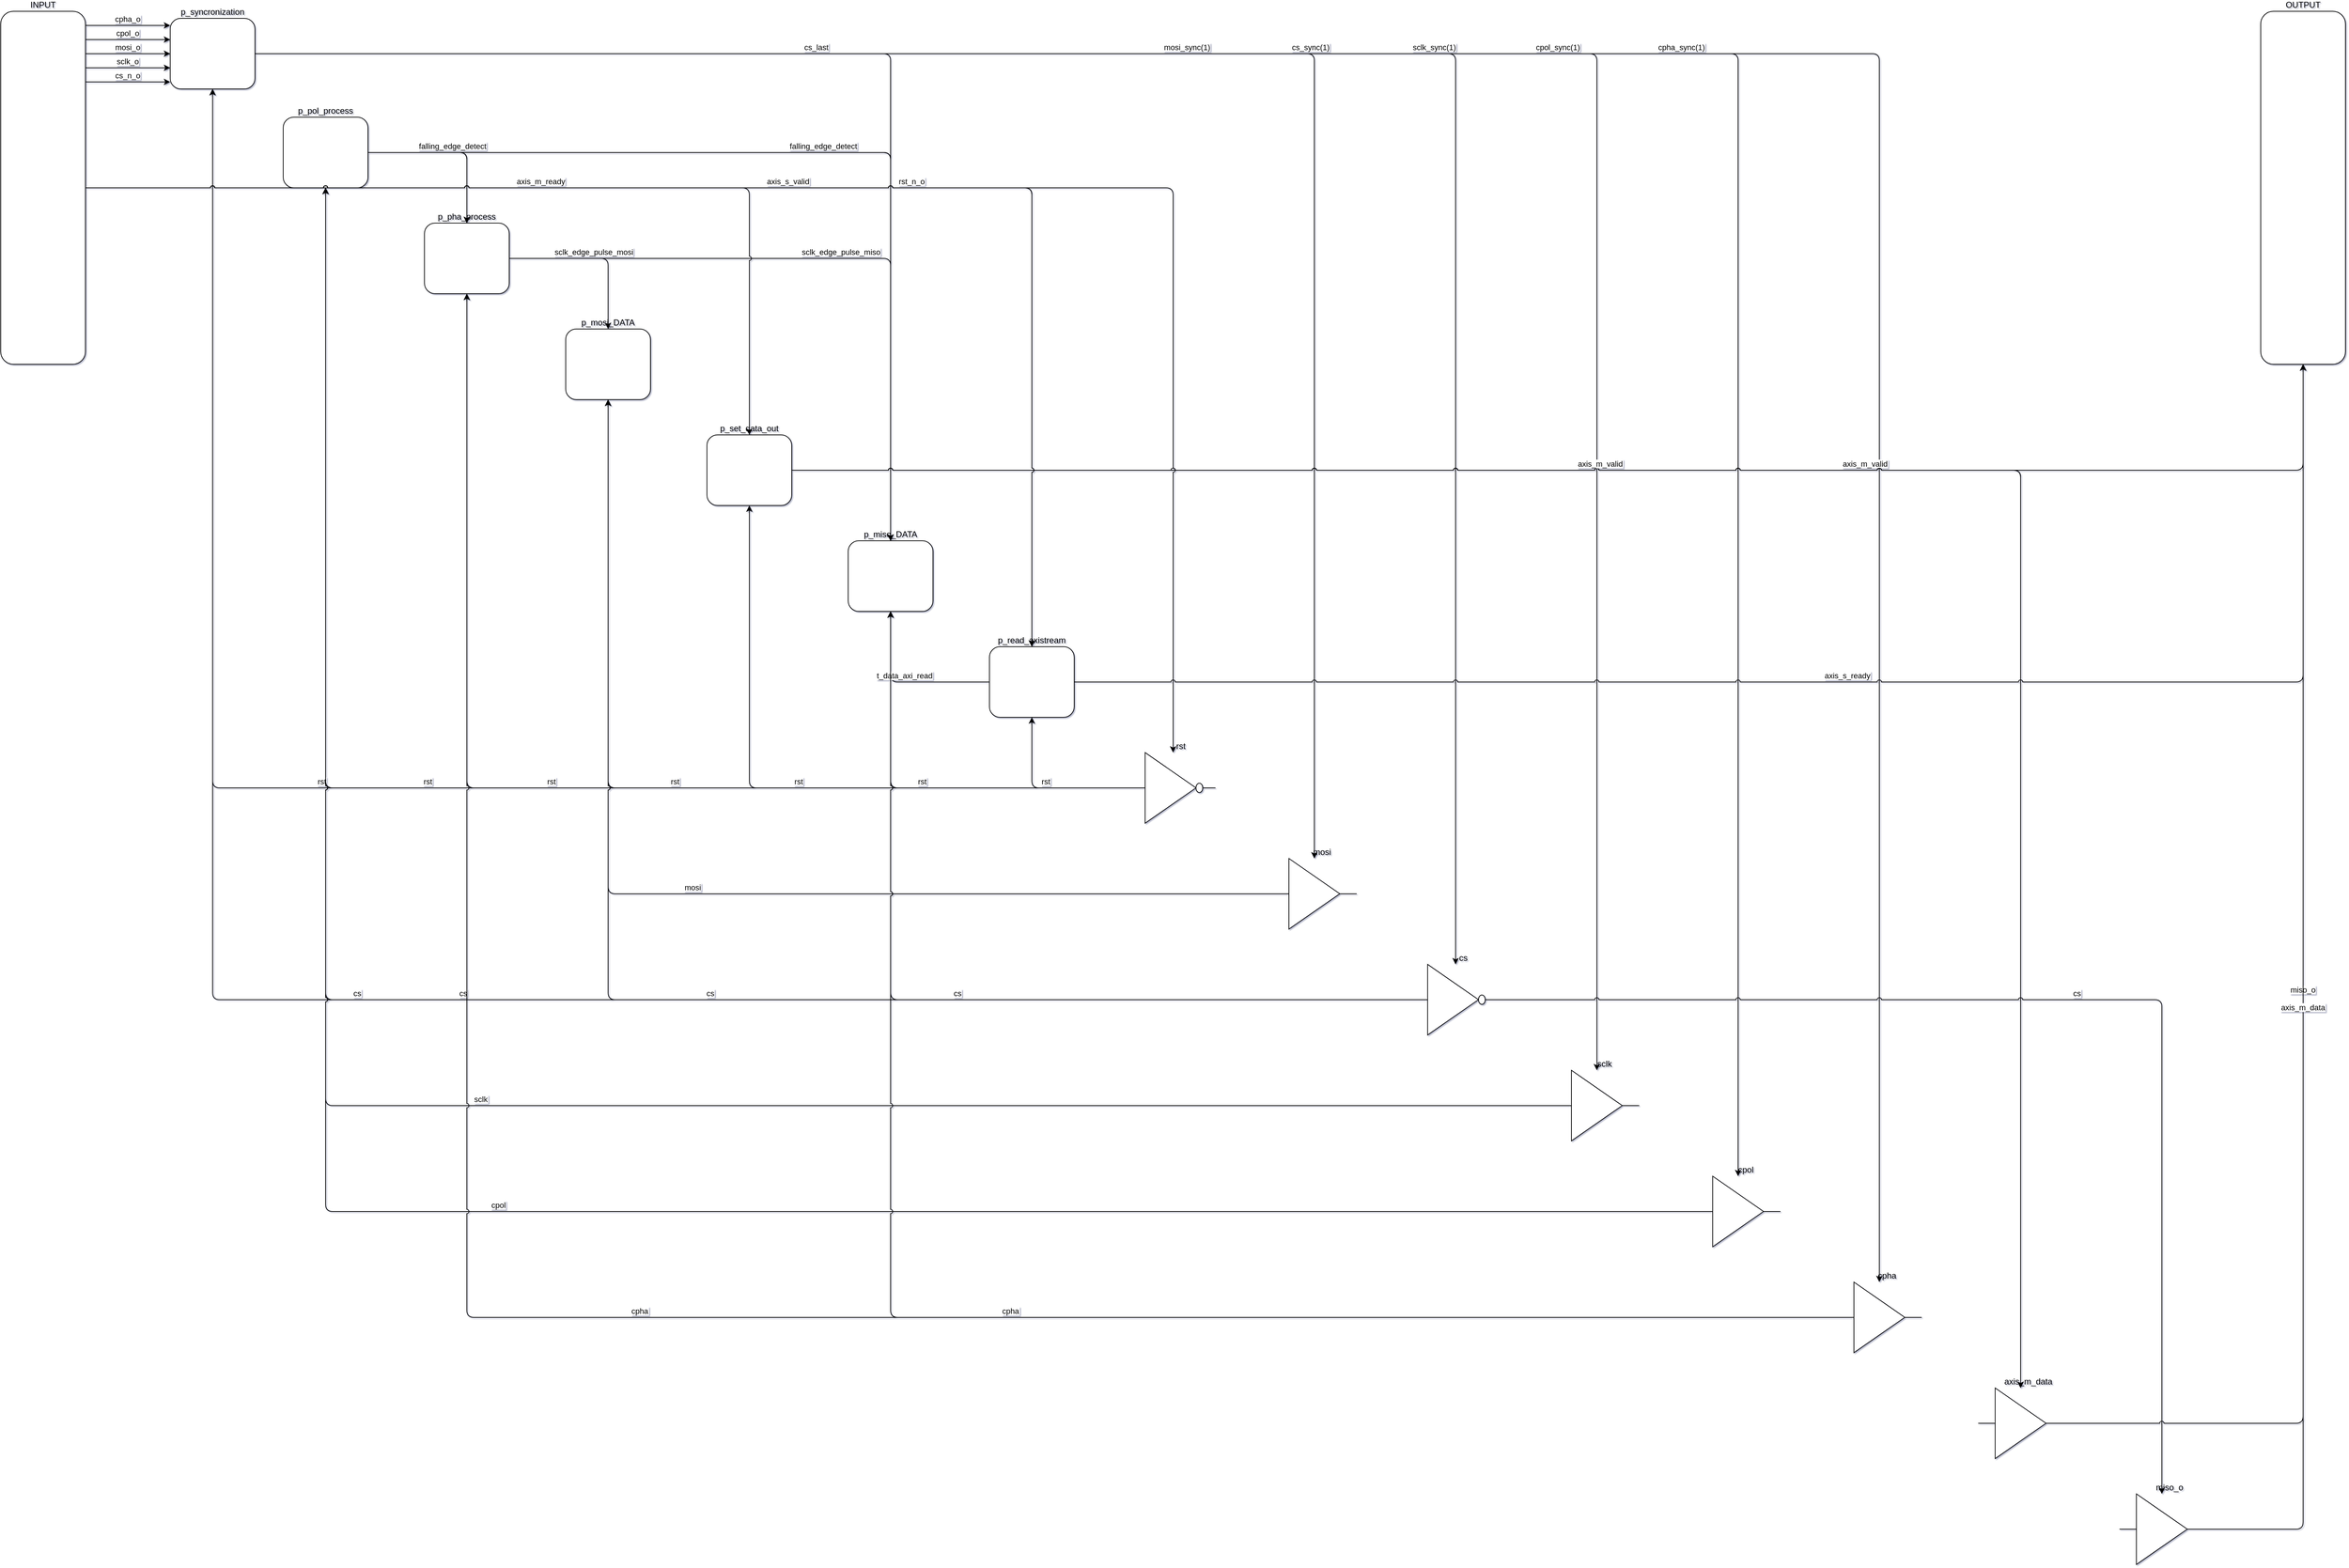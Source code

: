<mxfile compressed="false" version="15.4.0" type="device">
  <diagram id="spi_slave" name="spi_slave">
    <mxGraphModel dx="573" dy="1497" grid="1" gridSize="10" guides="1" tooltips="1" connect="1" arrows="1" fold="1" page="1" pageScale="1" pageWidth="827" pageHeight="1169" math="0" shadow="1">
      <root>
        <mxCell id="0" />
        <mxCell id="1" parent="0" />
        <object label="INPUT" id="INPUT">
          <mxCell style="rounded=1;verticalLabelPosition=top;labelPosition=center;align=center;verticalAlign=bottom;" parent="1" vertex="1">
            <mxGeometry width="120" height="500" as="geometry" />
          </mxCell>
        </object>
        <object label="p_syncronization" id="p_syncronization">
          <mxCell style="rounded=1;verticalLabelPosition=top;labelPosition=center;align=center;verticalAlign=bottom;" parent="1" vertex="1">
            <mxGeometry x="240" y="10" width="120" height="100" as="geometry" />
          </mxCell>
        </object>
        <object label="p_pol_process" id="p_pol_process">
          <mxCell style="rounded=1;verticalLabelPosition=top;labelPosition=center;align=center;verticalAlign=bottom;" parent="1" vertex="1">
            <mxGeometry x="400" y="150" width="120" height="100" as="geometry" />
          </mxCell>
        </object>
        <object label="p_pha_process" id="p_pha_process">
          <mxCell style="rounded=1;verticalLabelPosition=top;labelPosition=center;align=center;verticalAlign=bottom;" parent="1" vertex="1">
            <mxGeometry x="600" y="300" width="120" height="100" as="geometry" />
          </mxCell>
        </object>
        <object label="p_mosi_DATA" id="p_mosi_DATA">
          <mxCell style="rounded=1;verticalLabelPosition=top;labelPosition=center;align=center;verticalAlign=bottom;" parent="1" vertex="1">
            <mxGeometry x="800" y="450" width="120" height="100" as="geometry" />
          </mxCell>
        </object>
        <object label="p_set_data_out" id="p_set_data_out">
          <mxCell style="rounded=1;verticalLabelPosition=top;labelPosition=center;align=center;verticalAlign=bottom;" parent="1" vertex="1">
            <mxGeometry x="1000" y="600" width="120" height="100" as="geometry" />
          </mxCell>
        </object>
        <object label="p_miso_DATA" id="p_miso_DATA">
          <mxCell style="rounded=1;verticalLabelPosition=top;labelPosition=center;align=center;verticalAlign=bottom;" parent="1" vertex="1">
            <mxGeometry x="1200" y="750" width="120" height="100" as="geometry" />
          </mxCell>
        </object>
        <object label="p_read_axistream" id="p_read_axistream">
          <mxCell style="rounded=1;verticalLabelPosition=top;labelPosition=center;align=center;verticalAlign=bottom;" parent="1" vertex="1">
            <mxGeometry x="1400" y="900" width="120" height="100" as="geometry" />
          </mxCell>
        </object>
        <object label="rst" id="rst">
          <mxCell style="shape=mxgraph.electrical.logic_gates.inverter_2;align=center;spacingLeft=22;verticalLabelPosition=top;labelPosition=center;verticalAlign=bottom;" parent="1" vertex="1">
            <mxGeometry x="1600" y="1050" width="120" height="100" as="geometry" />
          </mxCell>
        </object>
        <object label="mosi" id="mosi">
          <mxCell style="shape=mxgraph.electrical.logic_gates.buffer2;align=center;spacingLeft=22;verticalLabelPosition=top;labelPosition=center;verticalAlign=bottom;" parent="1" vertex="1">
            <mxGeometry x="1800" y="1200" width="120" height="100" as="geometry" />
          </mxCell>
        </object>
        <object label="cs" id="cs">
          <mxCell style="shape=mxgraph.electrical.logic_gates.inverter_2;align=center;spacingLeft=22;verticalLabelPosition=top;labelPosition=center;verticalAlign=bottom;" parent="1" vertex="1">
            <mxGeometry x="2000" y="1350" width="120" height="100" as="geometry" />
          </mxCell>
        </object>
        <object label="sclk" id="sclk">
          <mxCell style="shape=mxgraph.electrical.logic_gates.buffer2;align=center;spacingLeft=22;verticalLabelPosition=top;labelPosition=center;verticalAlign=bottom;" parent="1" vertex="1">
            <mxGeometry x="2200" y="1500" width="120" height="100" as="geometry" />
          </mxCell>
        </object>
        <object label="cpol" id="cpol">
          <mxCell style="shape=mxgraph.electrical.logic_gates.buffer2;align=center;spacingLeft=22;verticalLabelPosition=top;labelPosition=center;verticalAlign=bottom;" parent="1" vertex="1">
            <mxGeometry x="2400" y="1650" width="120" height="100" as="geometry" />
          </mxCell>
        </object>
        <object label="cpha" id="cpha">
          <mxCell style="shape=mxgraph.electrical.logic_gates.buffer2;align=center;spacingLeft=22;verticalLabelPosition=top;labelPosition=center;verticalAlign=bottom;" parent="1" vertex="1">
            <mxGeometry x="2600" y="1800" width="120" height="100" as="geometry" />
          </mxCell>
        </object>
        <object label="axis_m_data" id="axis_m_data">
          <mxCell style="shape=mxgraph.electrical.logic_gates.buffer2;align=center;spacingLeft=22;verticalLabelPosition=top;labelPosition=center;verticalAlign=bottom;" parent="1" vertex="1">
            <mxGeometry x="2800" y="1950" width="120" height="100" as="geometry" />
          </mxCell>
        </object>
        <object label="miso_o" id="miso_o">
          <mxCell style="shape=mxgraph.electrical.logic_gates.buffer2;align=center;spacingLeft=22;verticalLabelPosition=top;labelPosition=center;verticalAlign=bottom;" parent="1" vertex="1">
            <mxGeometry x="3000" y="2100" width="120" height="100" as="geometry" />
          </mxCell>
        </object>
        <object label="OUTPUT" id="OUTPUT">
          <mxCell style="rounded=1;verticalLabelPosition=top;labelPosition=center;align=center;verticalAlign=bottom;" parent="1" vertex="1">
            <mxGeometry x="3200" width="120" height="500" as="geometry" />
          </mxCell>
        </object>
        <object label="cs" id="d1316163a245df5332755e217ce2bb54">
          <mxCell style="endArrow=classic;endFill=1;edgeStyle=orthogonalEdgeStyle;jumpStyle=arc;labelPosition=center;verticalLabelPosition=top;align=center;verticalAlign=bottom;" parent="1" source="cs" target="p_syncronization" edge="1">
            <mxGeometry relative="1" as="geometry" />
          </mxCell>
        </object>
        <object label="rst" id="a460d91dcd9eb0b6e6a8783e4cd0fe8c">
          <mxCell style="endArrow=classic;endFill=1;edgeStyle=orthogonalEdgeStyle;jumpStyle=arc;labelPosition=center;verticalLabelPosition=top;align=center;verticalAlign=bottom;" parent="1" source="rst" target="p_syncronization" edge="1">
            <mxGeometry relative="1" as="geometry" />
          </mxCell>
        </object>
        <object label="sclk" id="4a57313a239d8653129891e41aa081ec">
          <mxCell style="endArrow=classic;endFill=1;edgeStyle=orthogonalEdgeStyle;jumpStyle=arc;labelPosition=center;verticalLabelPosition=top;align=center;verticalAlign=bottom;" parent="1" source="sclk" target="p_pol_process" edge="1">
            <mxGeometry relative="1" as="geometry" />
          </mxCell>
        </object>
        <object label="rst" id="306bf4f454e1ee6661465b87e71a96e7">
          <mxCell style="endArrow=classic;endFill=1;edgeStyle=orthogonalEdgeStyle;jumpStyle=arc;labelPosition=center;verticalLabelPosition=top;align=center;verticalAlign=bottom;" parent="1" source="rst" target="p_pol_process" edge="1">
            <mxGeometry relative="1" as="geometry" />
          </mxCell>
        </object>
        <object label="cs" id="77860c09dd9e32e8774281c971c7711d">
          <mxCell style="endArrow=classic;endFill=1;edgeStyle=orthogonalEdgeStyle;jumpStyle=arc;labelPosition=center;verticalLabelPosition=top;align=center;verticalAlign=bottom;" parent="1" source="cs" target="p_pol_process" edge="1">
            <mxGeometry relative="1" as="geometry" />
          </mxCell>
        </object>
        <object label="cpol" id="7024e21d46368bd4ee7b2687eee32dbe">
          <mxCell style="endArrow=classic;endFill=1;edgeStyle=orthogonalEdgeStyle;jumpStyle=arc;labelPosition=center;verticalLabelPosition=top;align=center;verticalAlign=bottom;" parent="1" source="cpol" target="p_pol_process" edge="1">
            <mxGeometry relative="1" as="geometry" />
          </mxCell>
        </object>
        <object label="rst" id="6765d86b4b5b835927325f7a4dae492c">
          <mxCell style="endArrow=classic;endFill=1;edgeStyle=orthogonalEdgeStyle;jumpStyle=arc;labelPosition=center;verticalLabelPosition=top;align=center;verticalAlign=bottom;" parent="1" source="rst" target="p_pha_process" edge="1">
            <mxGeometry relative="1" as="geometry" />
          </mxCell>
        </object>
        <object label="cpha" id="e2339d37011729c47a8420d4500ec2e0">
          <mxCell style="endArrow=classic;endFill=1;edgeStyle=orthogonalEdgeStyle;jumpStyle=arc;labelPosition=center;verticalLabelPosition=top;align=center;verticalAlign=bottom;" parent="1" source="cpha" target="p_pha_process" edge="1">
            <mxGeometry relative="1" as="geometry" />
          </mxCell>
        </object>
        <object label="rising_edge_detect" id="cb77a611ee92128f03f542b3b87c0b95">
          <mxCell style="endArrow=classic;endFill=1;edgeStyle=orthogonalEdgeStyle;jumpStyle=arc;labelPosition=center;verticalLabelPosition=top;align=center;verticalAlign=bottom;" parent="1" source="p_pol_process" target="p_pha_process" edge="1">
            <mxGeometry relative="1" as="geometry" />
          </mxCell>
        </object>
        <object label="falling_edge_detect" id="bb749c76004439e5eddf920cd5f099ef">
          <mxCell style="endArrow=classic;endFill=1;edgeStyle=orthogonalEdgeStyle;jumpStyle=arc;labelPosition=center;verticalLabelPosition=top;align=center;verticalAlign=bottom;" parent="1" source="p_pol_process" target="p_pha_process" edge="1">
            <mxGeometry relative="1" as="geometry" />
          </mxCell>
        </object>
        <object label="mosi" id="21874558ec4410cb8b5a171dfb7619cf">
          <mxCell style="endArrow=classic;endFill=1;edgeStyle=orthogonalEdgeStyle;jumpStyle=arc;labelPosition=center;verticalLabelPosition=top;align=center;verticalAlign=bottom;" parent="1" source="mosi" target="p_mosi_DATA" edge="1">
            <mxGeometry relative="1" as="geometry" />
          </mxCell>
        </object>
        <object label="rst" id="b4a7daf7c3135a212e3c92763b272a85">
          <mxCell style="endArrow=classic;endFill=1;edgeStyle=orthogonalEdgeStyle;jumpStyle=arc;labelPosition=center;verticalLabelPosition=top;align=center;verticalAlign=bottom;" parent="1" source="rst" target="p_mosi_DATA" edge="1">
            <mxGeometry relative="1" as="geometry" />
          </mxCell>
        </object>
        <object label="cs" id="f80c6ad3a4bdeaf505d51b6a9dd04d9f">
          <mxCell style="endArrow=classic;endFill=1;edgeStyle=orthogonalEdgeStyle;jumpStyle=arc;labelPosition=center;verticalLabelPosition=top;align=center;verticalAlign=bottom;" parent="1" source="cs" target="p_mosi_DATA" edge="1">
            <mxGeometry relative="1" as="geometry" />
          </mxCell>
        </object>
        <object label="sclk_edge_pulse_mosi" id="ce5526dc0288ef4bc448b822dc9d2b8c">
          <mxCell style="endArrow=classic;endFill=1;edgeStyle=orthogonalEdgeStyle;jumpStyle=arc;labelPosition=center;verticalLabelPosition=top;align=center;verticalAlign=bottom;" parent="1" source="p_pha_process" target="p_mosi_DATA" edge="1">
            <mxGeometry relative="1" as="geometry" />
          </mxCell>
        </object>
        <object label="rst" id="6817dabe4b9c76f854449439e03634a9">
          <mxCell style="endArrow=classic;endFill=1;edgeStyle=orthogonalEdgeStyle;jumpStyle=arc;labelPosition=center;verticalLabelPosition=top;align=center;verticalAlign=bottom;" parent="1" source="rst" target="p_set_data_out" edge="1">
            <mxGeometry relative="1" as="geometry" />
          </mxCell>
        </object>
        <object label="t_data_axi_read" id="e408ba3f35d171e9e91b9e029e194aef">
          <mxCell style="endArrow=classic;endFill=1;edgeStyle=orthogonalEdgeStyle;jumpStyle=arc;labelPosition=center;verticalLabelPosition=top;align=center;verticalAlign=bottom;" parent="1" source="p_read_axistream" target="p_miso_DATA" edge="1">
            <mxGeometry relative="1" as="geometry" />
          </mxCell>
        </object>
        <object label="rst" id="5cee54b8f3e08427db1d8956dcf2f294">
          <mxCell style="endArrow=classic;endFill=1;edgeStyle=orthogonalEdgeStyle;jumpStyle=arc;labelPosition=center;verticalLabelPosition=top;align=center;verticalAlign=bottom;" parent="1" source="rst" target="p_miso_DATA" edge="1">
            <mxGeometry relative="1" as="geometry" />
          </mxCell>
        </object>
        <object label="cs" id="5605c6e47c93ca762a65f8d2841244c3">
          <mxCell style="endArrow=classic;endFill=1;edgeStyle=orthogonalEdgeStyle;jumpStyle=arc;labelPosition=center;verticalLabelPosition=top;align=center;verticalAlign=bottom;" parent="1" source="cs" target="p_miso_DATA" edge="1">
            <mxGeometry relative="1" as="geometry" />
          </mxCell>
        </object>
        <object label="cpha" id="71a887faefdfcc3562fef97e9305c86f">
          <mxCell style="endArrow=classic;endFill=1;edgeStyle=orthogonalEdgeStyle;jumpStyle=arc;labelPosition=center;verticalLabelPosition=top;align=center;verticalAlign=bottom;" parent="1" source="cpha" target="p_miso_DATA" edge="1">
            <mxGeometry relative="1" as="geometry" />
          </mxCell>
        </object>
        <object label="rising_edge_detect" id="8388429aab44ade1fab3de36d85d6d8a">
          <mxCell style="endArrow=classic;endFill=1;edgeStyle=orthogonalEdgeStyle;jumpStyle=arc;labelPosition=center;verticalLabelPosition=top;align=center;verticalAlign=bottom;" parent="1" source="p_pol_process" target="p_miso_DATA" edge="1">
            <mxGeometry relative="1" as="geometry" />
          </mxCell>
        </object>
        <object label="falling_edge_detect" id="e25705cbc6c878ef1fce15a1fb3eefd9">
          <mxCell style="endArrow=classic;endFill=1;edgeStyle=orthogonalEdgeStyle;jumpStyle=arc;labelPosition=center;verticalLabelPosition=top;align=center;verticalAlign=bottom;" parent="1" source="p_pol_process" target="p_miso_DATA" edge="1">
            <mxGeometry relative="1" as="geometry" />
          </mxCell>
        </object>
        <object label="cs_last" id="7605b8e5534e1dfc9849d281dfbe1dc9">
          <mxCell style="endArrow=classic;endFill=1;edgeStyle=orthogonalEdgeStyle;jumpStyle=arc;labelPosition=center;verticalLabelPosition=top;align=center;verticalAlign=bottom;" parent="1" source="p_syncronization" target="p_miso_DATA" edge="1">
            <mxGeometry relative="1" as="geometry" />
          </mxCell>
        </object>
        <object label="sclk_edge_pulse_miso" id="003f85db83cdf9531927a05ee530364b">
          <mxCell style="endArrow=classic;endFill=1;edgeStyle=orthogonalEdgeStyle;jumpStyle=arc;labelPosition=center;verticalLabelPosition=top;align=center;verticalAlign=bottom;" parent="1" source="p_pha_process" target="p_miso_DATA" edge="1">
            <mxGeometry relative="1" as="geometry" />
          </mxCell>
        </object>
        <object label="rst" id="4dfc5cb1cfa100fd1786f4b339d47942">
          <mxCell style="endArrow=classic;endFill=1;edgeStyle=orthogonalEdgeStyle;jumpStyle=arc;labelPosition=center;verticalLabelPosition=top;align=center;verticalAlign=bottom;" parent="1" source="rst" target="p_read_axistream" edge="1">
            <mxGeometry relative="1" as="geometry" />
          </mxCell>
        </object>
        <object label="mosi_sync(1)" id="fe2b1769b14f93b6abf37956bdf4f6e5">
          <mxCell style="endArrow=classic;endFill=1;edgeStyle=orthogonalEdgeStyle;jumpStyle=arc;labelPosition=center;verticalLabelPosition=top;align=center;verticalAlign=bottom;" parent="1" source="p_syncronization" target="mosi" edge="1">
            <mxGeometry relative="1" as="geometry" />
          </mxCell>
        </object>
        <object label="cs_sync(1)" id="61305aef1782bdf753fc4dbbee89dc22">
          <mxCell style="endArrow=classic;endFill=1;edgeStyle=orthogonalEdgeStyle;jumpStyle=arc;labelPosition=center;verticalLabelPosition=top;align=center;verticalAlign=bottom;" parent="1" source="p_syncronization" target="cs" edge="1">
            <mxGeometry relative="1" as="geometry" />
          </mxCell>
        </object>
        <object label="sclk_sync(1)" id="4a1570a09fb213ae478f243d6638bde6">
          <mxCell style="endArrow=classic;endFill=1;edgeStyle=orthogonalEdgeStyle;jumpStyle=arc;labelPosition=center;verticalLabelPosition=top;align=center;verticalAlign=bottom;" parent="1" source="p_syncronization" target="sclk" edge="1">
            <mxGeometry relative="1" as="geometry" />
          </mxCell>
        </object>
        <object label="cpol_sync(1)" id="eb8376f07116aaa3c71a57a776a7b66c">
          <mxCell style="endArrow=classic;endFill=1;edgeStyle=orthogonalEdgeStyle;jumpStyle=arc;labelPosition=center;verticalLabelPosition=top;align=center;verticalAlign=bottom;" parent="1" source="p_syncronization" target="cpol" edge="1">
            <mxGeometry relative="1" as="geometry" />
          </mxCell>
        </object>
        <object label="cpha_sync(1)" id="84962a85422938069d863af68bc0f177">
          <mxCell style="endArrow=classic;endFill=1;edgeStyle=orthogonalEdgeStyle;jumpStyle=arc;labelPosition=center;verticalLabelPosition=top;align=center;verticalAlign=bottom;" parent="1" source="p_syncronization" target="cpha" edge="1">
            <mxGeometry relative="1" as="geometry" />
          </mxCell>
        </object>
        <object label="t_data_mosi" id="997be8a20d890a9cd0c33d213f812c62">
          <mxCell style="endArrow=classic;endFill=1;edgeStyle=orthogonalEdgeStyle;jumpStyle=arc;labelPosition=center;verticalLabelPosition=top;align=center;verticalAlign=bottom;" parent="1" source="p_set_data_out" target="axis_m_data" edge="1">
            <mxGeometry relative="1" as="geometry" />
          </mxCell>
        </object>
        <object label="axis_m_valid" id="87a4b8f1e7aed84a447b07ca59985fb4">
          <mxCell style="endArrow=classic;endFill=1;edgeStyle=orthogonalEdgeStyle;jumpStyle=arc;labelPosition=center;verticalLabelPosition=top;align=center;verticalAlign=bottom;" parent="1" source="p_set_data_out" target="axis_m_data" edge="1">
            <mxGeometry relative="1" as="geometry" />
          </mxCell>
        </object>
        <object label="cs" id="d35a4320c0f34d2bc227c5cd10be15df">
          <mxCell style="endArrow=classic;endFill=1;edgeStyle=orthogonalEdgeStyle;jumpStyle=arc;labelPosition=center;verticalLabelPosition=top;align=center;verticalAlign=bottom;" parent="1" source="cs" target="miso_o" edge="1">
            <mxGeometry relative="1" as="geometry" />
          </mxCell>
        </object>
        <object label="sclk_o" id="d482444ba239551a11dbad62e490ffe0">
          <mxCell style="endArrow=classic;endFill=1;edgeStyle=orthogonalEdgeStyle;jumpStyle=arc;labelPosition=center;verticalLabelPosition=top;align=center;verticalAlign=bottom;" parent="1" source="INPUT" target="p_syncronization" edge="1">
            <mxGeometry relative="1" as="geometry">
              <Array as="points">
                <mxPoint x="210" y="80" />
                <mxPoint x="210" y="80" />
              </Array>
            </mxGeometry>
          </mxCell>
        </object>
        <object label="mosi_o" id="a657f387ce8cfa63a2bc690bd2c1a6de">
          <mxCell style="endArrow=classic;endFill=1;edgeStyle=orthogonalEdgeStyle;jumpStyle=arc;labelPosition=center;verticalLabelPosition=top;align=center;verticalAlign=bottom;" parent="1" source="INPUT" target="p_syncronization" edge="1">
            <mxGeometry relative="1" as="geometry">
              <Array as="points">
                <mxPoint x="210" y="60" />
                <mxPoint x="210" y="60" />
              </Array>
            </mxGeometry>
          </mxCell>
        </object>
        <object label="cs_n_o" id="0996a6c6d34b082446ff2c38372093e9">
          <mxCell style="endArrow=classic;endFill=1;edgeStyle=orthogonalEdgeStyle;jumpStyle=arc;labelPosition=center;verticalLabelPosition=top;align=center;verticalAlign=bottom;" parent="1" source="INPUT" target="p_syncronization" edge="1">
            <mxGeometry relative="1" as="geometry">
              <Array as="points">
                <mxPoint x="200" y="100" />
                <mxPoint x="200" y="100" />
              </Array>
            </mxGeometry>
          </mxCell>
        </object>
        <object label="cpol_o" id="9101128ff6db87ff7ad842388224f863">
          <mxCell style="endArrow=classic;endFill=1;edgeStyle=orthogonalEdgeStyle;jumpStyle=arc;labelPosition=center;verticalLabelPosition=top;align=center;verticalAlign=bottom;" parent="1" source="INPUT" target="p_syncronization" edge="1">
            <mxGeometry relative="1" as="geometry">
              <Array as="points">
                <mxPoint x="200" y="40" />
                <mxPoint x="200" y="40" />
              </Array>
            </mxGeometry>
          </mxCell>
        </object>
        <object label="cpha_o" id="75eb87d1f090f65a9748a4120e7efa36">
          <mxCell style="endArrow=classic;endFill=1;edgeStyle=orthogonalEdgeStyle;jumpStyle=arc;labelPosition=center;verticalLabelPosition=top;align=center;verticalAlign=bottom;" parent="1" source="INPUT" target="p_syncronization" edge="1">
            <mxGeometry relative="1" as="geometry">
              <Array as="points">
                <mxPoint x="170" y="20" />
                <mxPoint x="170" y="20" />
              </Array>
            </mxGeometry>
          </mxCell>
        </object>
        <object label="axis_m_ready" id="7d870c00e659bcf34ce162343b430414">
          <mxCell style="endArrow=classic;endFill=1;edgeStyle=orthogonalEdgeStyle;jumpStyle=arc;labelPosition=center;verticalLabelPosition=top;align=center;verticalAlign=bottom;" parent="1" source="INPUT" target="p_set_data_out" edge="1">
            <mxGeometry relative="1" as="geometry" />
          </mxCell>
        </object>
        <object label="axis_s_data" id="3ab352c56e4403d6659ae3e9a6bfaf05">
          <mxCell style="endArrow=classic;endFill=1;edgeStyle=orthogonalEdgeStyle;jumpStyle=arc;labelPosition=center;verticalLabelPosition=top;align=center;verticalAlign=bottom;" parent="1" source="INPUT" target="p_read_axistream" edge="1">
            <mxGeometry relative="1" as="geometry" />
          </mxCell>
        </object>
        <object label="axis_s_valid" id="ac4a04cde4e835af6352d21981f632d6">
          <mxCell style="endArrow=classic;endFill=1;edgeStyle=orthogonalEdgeStyle;jumpStyle=arc;labelPosition=center;verticalLabelPosition=top;align=center;verticalAlign=bottom;" parent="1" source="INPUT" target="p_read_axistream" edge="1">
            <mxGeometry relative="1" as="geometry" />
          </mxCell>
        </object>
        <object label="rst_n_o" id="7aac55c36981ffe49f92674f227b7a03">
          <mxCell style="endArrow=classic;endFill=1;edgeStyle=orthogonalEdgeStyle;jumpStyle=arc;labelPosition=center;verticalLabelPosition=top;align=center;verticalAlign=bottom;" parent="1" source="INPUT" target="rst" edge="1">
            <mxGeometry relative="1" as="geometry" />
          </mxCell>
        </object>
        <object label="miso_o" id="90485480cf0ca74cce737f58557c5bf7">
          <mxCell style="endArrow=classic;endFill=1;edgeStyle=orthogonalEdgeStyle;jumpStyle=arc;labelPosition=center;verticalLabelPosition=top;align=center;verticalAlign=bottom;" parent="1" source="miso_o" target="OUTPUT" edge="1">
            <mxGeometry relative="1" as="geometry" />
          </mxCell>
        </object>
        <object label="axis_m_valid" id="d89c819653084d8dab7dde68193b28f2">
          <mxCell style="endArrow=classic;endFill=1;edgeStyle=orthogonalEdgeStyle;jumpStyle=arc;labelPosition=center;verticalLabelPosition=top;align=center;verticalAlign=bottom;" parent="1" source="p_set_data_out" target="OUTPUT" edge="1">
            <mxGeometry relative="1" as="geometry" />
          </mxCell>
        </object>
        <object label="axis_m_data" id="3f1b45fed378ea6fb2a51ef122fcfc3b">
          <mxCell style="endArrow=classic;endFill=1;edgeStyle=orthogonalEdgeStyle;jumpStyle=arc;labelPosition=center;verticalLabelPosition=top;align=center;verticalAlign=bottom;" parent="1" source="axis_m_data" target="OUTPUT" edge="1">
            <mxGeometry relative="1" as="geometry" />
          </mxCell>
        </object>
        <object label="axis_s_ready" id="e8524da5181d585e32649f8245c85759">
          <mxCell style="endArrow=classic;endFill=1;edgeStyle=orthogonalEdgeStyle;jumpStyle=arc;labelPosition=center;verticalLabelPosition=top;align=center;verticalAlign=bottom;" parent="1" source="p_read_axistream" target="OUTPUT" edge="1">
            <mxGeometry relative="1" as="geometry" />
          </mxCell>
        </object>
      </root>
    </mxGraphModel>
  </diagram>
</mxfile>
